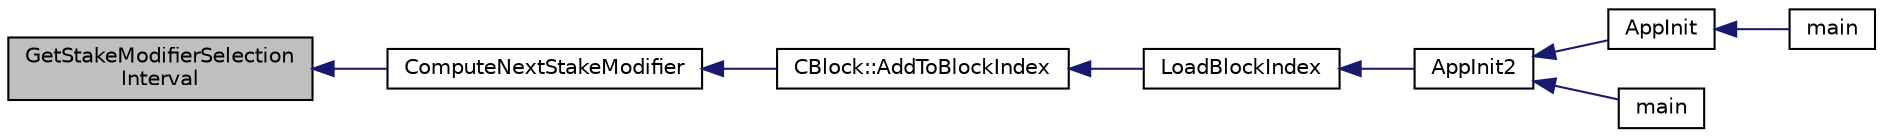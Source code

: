 digraph "GetStakeModifierSelectionInterval"
{
  edge [fontname="Helvetica",fontsize="10",labelfontname="Helvetica",labelfontsize="10"];
  node [fontname="Helvetica",fontsize="10",shape=record];
  rankdir="LR";
  Node324 [label="GetStakeModifierSelection\lInterval",height=0.2,width=0.4,color="black", fillcolor="grey75", style="filled", fontcolor="black"];
  Node324 -> Node325 [dir="back",color="midnightblue",fontsize="10",style="solid",fontname="Helvetica"];
  Node325 [label="ComputeNextStakeModifier",height=0.2,width=0.4,color="black", fillcolor="white", style="filled",URL="$d4/dd4/stake_8h.html#aa58b095aa0abb6f956cc68169124099a"];
  Node325 -> Node326 [dir="back",color="midnightblue",fontsize="10",style="solid",fontname="Helvetica"];
  Node326 [label="CBlock::AddToBlockIndex",height=0.2,width=0.4,color="black", fillcolor="white", style="filled",URL="$d3/d51/class_c_block.html#afab527f890c5575db3b1a2b17f47bf5a"];
  Node326 -> Node327 [dir="back",color="midnightblue",fontsize="10",style="solid",fontname="Helvetica"];
  Node327 [label="LoadBlockIndex",height=0.2,width=0.4,color="black", fillcolor="white", style="filled",URL="$d4/dbf/main_8h.html#a367f303d34b8a5501ac4d77bebab578c"];
  Node327 -> Node328 [dir="back",color="midnightblue",fontsize="10",style="solid",fontname="Helvetica"];
  Node328 [label="AppInit2",height=0.2,width=0.4,color="black", fillcolor="white", style="filled",URL="$d8/dc0/init_8h.html#a1a4c1bfbf6ba1db77e988b89b9cadfd3",tooltip="Initialize ion. "];
  Node328 -> Node329 [dir="back",color="midnightblue",fontsize="10",style="solid",fontname="Helvetica"];
  Node329 [label="AppInit",height=0.2,width=0.4,color="black", fillcolor="white", style="filled",URL="$d4/d35/iond_8cpp.html#ac59316b767e6984e1285f0531275286b"];
  Node329 -> Node330 [dir="back",color="midnightblue",fontsize="10",style="solid",fontname="Helvetica"];
  Node330 [label="main",height=0.2,width=0.4,color="black", fillcolor="white", style="filled",URL="$d4/d35/iond_8cpp.html#a0ddf1224851353fc92bfbff6f499fa97"];
  Node328 -> Node331 [dir="back",color="midnightblue",fontsize="10",style="solid",fontname="Helvetica"];
  Node331 [label="main",height=0.2,width=0.4,color="black", fillcolor="white", style="filled",URL="$d5/d2d/ion_8cpp.html#a0ddf1224851353fc92bfbff6f499fa97"];
}
